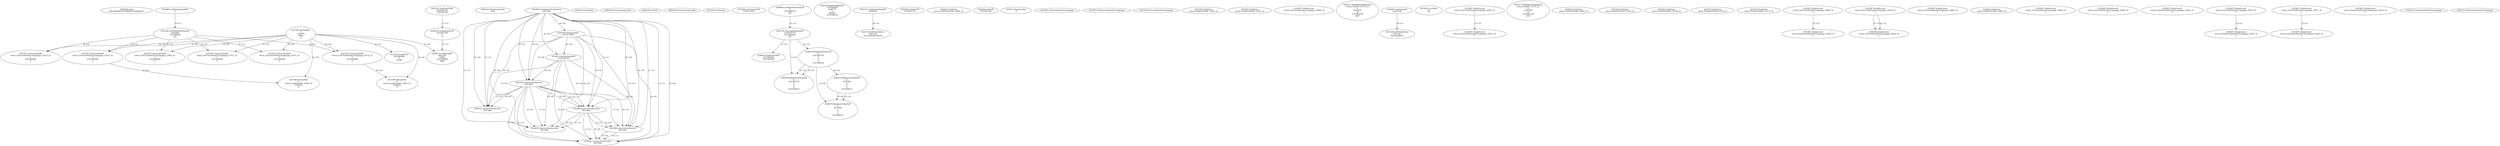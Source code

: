 // Global SCDG with merge call
digraph {
	0 [label="6850628.main
001c49dae8d21b398b9247593baddf73"]
	1 [label="4254480.GetModuleHandleW
0"]
	2 [label="6844434.SetThreadLocale
1024"]
	3 [label="4243965.InitializeCriticalSection
6917004"]
	4 [label="4243979.GetVersion
"]
	5 [label="4250188.GetSystemInfo
2147417660"]
	3 -> 5 [label="(0-->0)"]
	6 [label="6844540.GetCommandLineW
"]
	7 [label="4214413.GetStartupInfoW
2147417624"]
	3 -> 7 [label="(0-->0)"]
	5 -> 7 [label="(0-->0)"]
	8 [label="6844560.GetACP
"]
	9 [label="6844580.GetCurrentThreadId
"]
	10 [label="4250204.GetVersion
"]
	11 [label="4276690.GetVersionExW
2147417420"]
	12 [label="4243306.GetModuleFileNameW
4194304
2147408904
522"]
	1 -> 12 [label="(0-->1)"]
	13 [label="4248064.GetModuleFileNameW
0
2147408370
261"]
	14 [label="4215383.VirtualAlloc
0
1310704
4096
4"]
	15 [label="4246338.RegOpenKeyExW
2147483649
4246772
0
983065
2147408236"]
	16 [label="4245741.GetModuleHandleW
4246160"]
	17 [label="4245758.GetProcAddress
9441320
GetLongPathNameW"]
	16 -> 17 [label="(0-->1)"]
	18 [label="4245785.GetLongPathNameW
2147407710
2147406542
261"]
	13 -> 18 [label="(3-->3)"]
	19 [label="4245683.CharNextW
2147407716"]
	20 [label="4246014.FindFirstFileW
2147406542
2147407064"]
	18 -> 20 [label="(2-->1)"]
	21 [label="4246032.FindClose
retval_FindFirstFileW_32804_32"]
	22 [label="4246044.lstrlenW
2147407108"]
	23 [label="4246556.RegQueryValueExW
0
2147407710
0
0
0
2147408232"]
	18 -> 23 [label="(1-->2)"]
	24 [label="4246635.RegQueryValueExW
0
4247000
0
0
0
2147408232"]
	23 -> 24 [label="(6-->6)"]
	25 [label="4246722.RegCloseKey
0"]
	26 [label="4247883.GetUserDefaultUILanguage
"]
	27 [label="4245418.EnterCriticalSection
6917004"]
	3 -> 27 [label="(1-->1)"]
	3 -> 27 [label="(0-->0)"]
	5 -> 27 [label="(0-->0)"]
	7 -> 27 [label="(0-->0)"]
	28 [label="4245454.LeaveCriticalSection
6917004"]
	3 -> 28 [label="(1-->1)"]
	27 -> 28 [label="(1-->1)"]
	3 -> 28 [label="(0-->0)"]
	5 -> 28 [label="(0-->0)"]
	7 -> 28 [label="(0-->0)"]
	27 -> 28 [label="(0-->0)"]
	29 [label="4247923.GetSystemDefaultUILanguage
"]
	30 [label="4247558.GetUserDefaultUILanguage
"]
	31 [label="4247567.GetLocaleInfoW
retval_GetUserDefaultUILanguage_33152_32
3
2147408268
4"]
	12 -> 31 [label="(0-->2)"]
	14 -> 31 [label="(4-->4)"]
	32 [label="4247247.FindFirstFileW
3224341740
2147407640"]
	33 [label="4247263.FindClose
retval_FindFirstFileW_33162_32"]
	34 [label="4248145.LoadLibraryExW
3224341740
0
2"]
	32 -> 34 [label="(1-->1)"]
	35 [label="4250073.LoadStringW
9441340
65485
2147409468
4096"]
	34 -> 35 [label="(0-->1)"]
	14 -> 35 [label="(3-->4)"]
	36 [label="4215588.VirtualAlloc
0
retval_LoadStringW_33283_32
1052672
4"]
	14 -> 36 [label="(4-->4)"]
	31 -> 36 [label="(4-->4)"]
	37 [label="4246599.RegQueryValueExW
0
2147407710
0
0
0
2147408232"]
	18 -> 37 [label="(1-->2)"]
	23 -> 37 [label="(2-->2)"]
	23 -> 37 [label="(6-->6)"]
	38 [label="4247567.GetLocaleInfoW
retval_GetUserDefaultUILanguage_33153_32
3
2147408268
4"]
	12 -> 38 [label="(0-->2)"]
	14 -> 38 [label="(4-->4)"]
	39 [label="4247263.FindClose
retval_FindFirstFileW_33163_32"]
	40 [label="4215588.VirtualAlloc
0
retval_LoadStringW_33284_32
1052672
4"]
	14 -> 40 [label="(4-->4)"]
	38 -> 40 [label="(4-->4)"]
	41 [label="4246676.RegQueryValueExW
0
4247000
0
0
0
2147408232"]
	24 -> 41 [label="(2-->2)"]
	23 -> 41 [label="(6-->6)"]
	24 -> 41 [label="(6-->6)"]
	42 [label="4245469.LeaveCriticalSection
6917004"]
	3 -> 42 [label="(1-->1)"]
	27 -> 42 [label="(1-->1)"]
	3 -> 42 [label="(0-->0)"]
	5 -> 42 [label="(0-->0)"]
	7 -> 42 [label="(0-->0)"]
	27 -> 42 [label="(0-->0)"]
	43 [label="4245487.IsValidLocale
retval_GetUserDefaultUILanguage_32964_32
2"]
	44 [label="4250171.MultiByteToWideChar
retval_GetACP_32774_32
0
4243616
14
2147403704
2047"]
	45 [label="4254893.LoadLibraryA
user32.dll"]
	46 [label="4255003.LocalAlloc
64
8"]
	47 [label="4255148.GetProcAddress
9441344
MessageBoxA"]
	45 -> 47 [label="(0-->1)"]
	48 [label="4244205.DeleteCriticalSection
6917004"]
	3 -> 48 [label="(1-->1)"]
	27 -> 48 [label="(1-->1)"]
	42 -> 48 [label="(1-->1)"]
	3 -> 48 [label="(0-->0)"]
	5 -> 48 [label="(0-->0)"]
	7 -> 48 [label="(0-->0)"]
	27 -> 48 [label="(0-->0)"]
	42 -> 48 [label="(0-->0)"]
	49 [label="4221262.VirtualFree
3223060480
0
32768"]
	14 -> 49 [label="(0-->1)"]
	50 [label="4245487.IsValidLocale
retval_GetUserDefaultUILanguage_32872_32
2"]
	51 [label="4245580.EnterCriticalSection
6917004"]
	3 -> 51 [label="(1-->1)"]
	27 -> 51 [label="(1-->1)"]
	42 -> 51 [label="(1-->1)"]
	3 -> 51 [label="(0-->0)"]
	5 -> 51 [label="(0-->0)"]
	7 -> 51 [label="(0-->0)"]
	27 -> 51 [label="(0-->0)"]
	42 -> 51 [label="(0-->0)"]
	52 [label="4245621.LeaveCriticalSection
6917004"]
	3 -> 52 [label="(1-->1)"]
	27 -> 52 [label="(1-->1)"]
	42 -> 52 [label="(1-->1)"]
	51 -> 52 [label="(1-->1)"]
	3 -> 52 [label="(0-->0)"]
	5 -> 52 [label="(0-->0)"]
	7 -> 52 [label="(0-->0)"]
	27 -> 52 [label="(0-->0)"]
	42 -> 52 [label="(0-->0)"]
	51 -> 52 [label="(0-->0)"]
	53 [label="4245487.IsValidLocale
retval_GetSystemDefaultUILanguage_32933_32
2"]
	50 -> 53 [label="(2-->2)"]
	54 [label="4250171.MultiByteToWideChar
retval_GetACP_32774_32
0
4243508
10
2147403704
2047"]
	55 [label="4246032.FindClose
retval_FindFirstFileW_32803_32"]
	56 [label="4247567.GetLocaleInfoW
retval_GetUserDefaultUILanguage_33151_32
3
2147408268
4"]
	12 -> 56 [label="(0-->2)"]
	14 -> 56 [label="(4-->4)"]
	57 [label="4247263.FindClose
retval_FindFirstFileW_33161_32"]
	58 [label="4247567.GetLocaleInfoW
retval_GetUserDefaultUILanguage_33154_32
3
2147408268
4"]
	12 -> 58 [label="(0-->2)"]
	14 -> 58 [label="(4-->4)"]
	59 [label="4247263.FindClose
retval_FindFirstFileW_33164_32"]
	60 [label="4247567.GetLocaleInfoW
retval_GetUserDefaultUILanguage_33155_32
3
2147408268
4"]
	12 -> 60 [label="(0-->2)"]
	14 -> 60 [label="(4-->4)"]
	61 [label="4247263.FindClose
retval_FindFirstFileW_33165_32"]
	62 [label="4247567.GetLocaleInfoW
retval_GetUserDefaultUILanguage_33002_32
3
2147408268
4"]
	12 -> 62 [label="(0-->2)"]
	14 -> 62 [label="(4-->4)"]
	63 [label="4247263.FindClose
retval_FindFirstFileW_33175_32"]
	64 [label="4245487.IsValidLocale
retval_GetUserDefaultUILanguage_32849_32
2"]
	65 [label="4245487.IsValidLocale
retval_GetUserDefaultUILanguage_32850_32
2"]
	66 [label="4245487.IsValidLocale
retval_GetUserDefaultUILanguage_32892_32
2"]
	67 [label="4246032.FindClose
retval_FindFirstFileW_32802_32"]
	68 [label="4245487.IsValidLocale
retval_GetUserDefaultUILanguage_32893_32
2"]
	69 [label="4245487.IsValidLocale
retval_GetUserDefaultUILanguage_32899_32
2"]
	70 [label="4245487.IsValidLocale
retval_GetSystemDefaultUILanguage_32922_32
2"]
	71 [label="4245487.IsValidLocale
retval_GetUserDefaultUILanguage_32870_32
2"]
	72 [label="4245487.IsValidLocale
retval_GetSystemDefaultUILanguage_32931_32
2"]
	71 -> 72 [label="(2-->2)"]
	73 [label="4245487.IsValidLocale
retval_GetUserDefaultUILanguage_32871_32
2"]
	74 [label="4245487.IsValidLocale
retval_GetSystemDefaultUILanguage_32932_32
2"]
	73 -> 74 [label="(2-->2)"]
	75 [label="4245487.IsValidLocale
retval_GetSystemDefaultUILanguage_32923_32
2"]
	76 [label="4245487.IsValidLocale
retval_GetSystemDefaultUILanguage_32929_32
2"]
	64 -> 76 [label="(2-->2)"]
	77 [label="4244766.IsValidLocale
retval_GetUserDefaultUILanguage_32850_32
2"]
	65 -> 77 [label="(1-->1)"]
	65 -> 77 [label="(2-->2)"]
	78 [label="4245525.GetSystemDefaultUILanguage
"]
	79 [label="4245552.GetSystemDefaultUILanguage
"]
}
